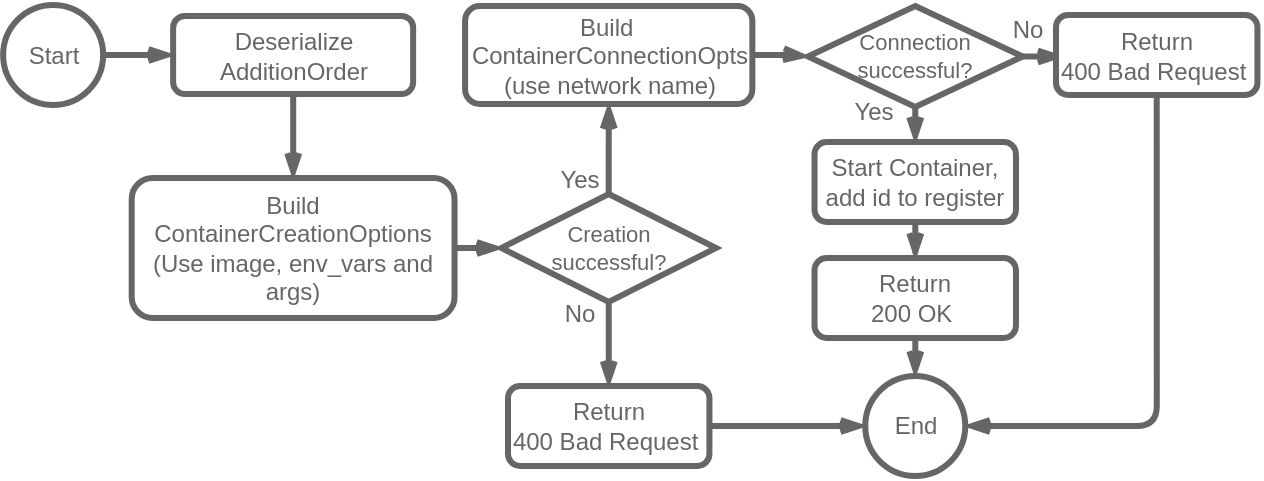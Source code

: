 <mxfile version="22.1.16" type="device">
  <diagram name="Página-1" id="O7MBfEGZBoNdr1yW5oVu">
    <mxGraphModel dx="1434" dy="907" grid="1" gridSize="10" guides="1" tooltips="1" connect="1" arrows="1" fold="1" page="1" pageScale="1" pageWidth="827" pageHeight="1169" math="0" shadow="0">
      <root>
        <mxCell id="0" />
        <mxCell id="1" parent="0" />
        <mxCell id="24-RcjtqaWTgur0IXHR3-46" style="edgeStyle=orthogonalEdgeStyle;shape=connector;curved=0;rounded=1;orthogonalLoop=1;jettySize=auto;html=1;labelBackgroundColor=default;strokeColor=#666666;strokeWidth=3;align=center;verticalAlign=middle;fontFamily=Helvetica;fontSize=12;fontColor=#666666;endArrow=openThin;endFill=0;fillColor=#FAE5C7;" parent="1" source="24-RcjtqaWTgur0IXHR3-42" target="24-RcjtqaWTgur0IXHR3-45" edge="1">
          <mxGeometry relative="1" as="geometry" />
        </mxCell>
        <mxCell id="24-RcjtqaWTgur0IXHR3-42" value="Deserialize AdditionOrder" style="rounded=1;whiteSpace=wrap;html=1;strokeColor=#666666;fontColor=#666666;fillColor=#FFFFFF;strokeWidth=3;" parent="1" vertex="1">
          <mxGeometry x="238.57" y="600" width="120" height="39" as="geometry" />
        </mxCell>
        <mxCell id="24-RcjtqaWTgur0IXHR3-44" style="edgeStyle=orthogonalEdgeStyle;shape=connector;curved=0;rounded=1;orthogonalLoop=1;jettySize=auto;html=1;labelBackgroundColor=default;strokeColor=#666666;strokeWidth=3;align=center;verticalAlign=middle;fontFamily=Helvetica;fontSize=12;fontColor=#666666;endArrow=openThin;endFill=0;fillColor=#FAE5C7;" parent="1" source="24-RcjtqaWTgur0IXHR3-43" target="24-RcjtqaWTgur0IXHR3-42" edge="1">
          <mxGeometry relative="1" as="geometry" />
        </mxCell>
        <mxCell id="24-RcjtqaWTgur0IXHR3-43" value="Start" style="ellipse;whiteSpace=wrap;html=1;aspect=fixed;strokeColor=#666666;fontColor=#666666;fillColor=#FFFFFF;strokeWidth=3;" parent="1" vertex="1">
          <mxGeometry x="153.57" y="594.5" width="50" height="50" as="geometry" />
        </mxCell>
        <mxCell id="24-RcjtqaWTgur0IXHR3-48" style="edgeStyle=orthogonalEdgeStyle;shape=connector;curved=0;rounded=1;orthogonalLoop=1;jettySize=auto;html=1;labelBackgroundColor=default;strokeColor=#666666;strokeWidth=3;align=center;verticalAlign=middle;fontFamily=Helvetica;fontSize=12;fontColor=#666666;endArrow=openThin;endFill=0;fillColor=#FAE5C7;" parent="1" source="24-RcjtqaWTgur0IXHR3-45" target="24-RcjtqaWTgur0IXHR3-47" edge="1">
          <mxGeometry relative="1" as="geometry" />
        </mxCell>
        <mxCell id="24-RcjtqaWTgur0IXHR3-45" value="Build ContainerCreationOptions &lt;br&gt;(Use image, env_vars and args)" style="rounded=1;whiteSpace=wrap;html=1;strokeColor=#666666;fontColor=#666666;fillColor=#FFFFFF;strokeWidth=3;" parent="1" vertex="1">
          <mxGeometry x="217.85" y="681" width="161.43" height="70" as="geometry" />
        </mxCell>
        <mxCell id="24-RcjtqaWTgur0IXHR3-53" style="edgeStyle=orthogonalEdgeStyle;shape=connector;curved=0;rounded=1;orthogonalLoop=1;jettySize=auto;html=1;exitX=0.5;exitY=1;exitDx=0;exitDy=0;labelBackgroundColor=default;strokeColor=#666666;strokeWidth=3;align=center;verticalAlign=middle;fontFamily=Helvetica;fontSize=12;fontColor=#666666;endArrow=openThin;endFill=0;fillColor=#FAE5C7;" parent="1" source="24-RcjtqaWTgur0IXHR3-47" target="24-RcjtqaWTgur0IXHR3-50" edge="1">
          <mxGeometry relative="1" as="geometry" />
        </mxCell>
        <mxCell id="24-RcjtqaWTgur0IXHR3-58" style="edgeStyle=orthogonalEdgeStyle;shape=connector;curved=0;rounded=1;orthogonalLoop=1;jettySize=auto;html=1;labelBackgroundColor=default;strokeColor=#666666;strokeWidth=3;align=center;verticalAlign=middle;fontFamily=Helvetica;fontSize=12;fontColor=#666666;endArrow=openThin;endFill=0;fillColor=#FAE5C7;" parent="1" source="24-RcjtqaWTgur0IXHR3-47" target="24-RcjtqaWTgur0IXHR3-57" edge="1">
          <mxGeometry relative="1" as="geometry" />
        </mxCell>
        <mxCell id="24-RcjtqaWTgur0IXHR3-47" value="Creation &lt;br&gt;successful?" style="rhombus;whiteSpace=wrap;html=1;rounded=0;strokeColor=#666666;strokeWidth=3;align=center;verticalAlign=middle;fontFamily=Helvetica;fontSize=11;fontColor=#666666;fillColor=#FFFFFF;spacingTop=-1;" parent="1" vertex="1">
          <mxGeometry x="402.73" y="689" width="107.27" height="54" as="geometry" />
        </mxCell>
        <mxCell id="24-RcjtqaWTgur0IXHR3-56" value="" style="edgeStyle=orthogonalEdgeStyle;shape=connector;curved=0;rounded=1;orthogonalLoop=1;jettySize=auto;html=1;labelBackgroundColor=default;strokeColor=#666666;strokeWidth=3;align=center;verticalAlign=middle;fontFamily=Helvetica;fontSize=12;fontColor=#666666;endArrow=openThin;endFill=0;fillColor=#FAE5C7;" parent="1" source="24-RcjtqaWTgur0IXHR3-50" target="24-RcjtqaWTgur0IXHR3-54" edge="1">
          <mxGeometry relative="1" as="geometry" />
        </mxCell>
        <mxCell id="24-RcjtqaWTgur0IXHR3-50" value="Return &lt;br&gt;400 Bad Request&amp;nbsp;" style="rounded=1;whiteSpace=wrap;html=1;strokeColor=#666666;fontColor=#666666;fillColor=#FFFFFF;strokeWidth=3;" parent="1" vertex="1">
          <mxGeometry x="406" y="785" width="100.72" height="40" as="geometry" />
        </mxCell>
        <mxCell id="24-RcjtqaWTgur0IXHR3-54" value="End" style="ellipse;whiteSpace=wrap;html=1;aspect=fixed;strokeColor=#666666;fontColor=#666666;fillColor=#FFFFFF;strokeWidth=3;" parent="1" vertex="1">
          <mxGeometry x="584.63" y="780" width="50" height="50" as="geometry" />
        </mxCell>
        <mxCell id="24-RcjtqaWTgur0IXHR3-60" style="edgeStyle=orthogonalEdgeStyle;shape=connector;curved=0;rounded=1;orthogonalLoop=1;jettySize=auto;html=1;labelBackgroundColor=default;strokeColor=#666666;strokeWidth=3;align=center;verticalAlign=middle;fontFamily=Helvetica;fontSize=12;fontColor=#666666;endArrow=openThin;endFill=0;fillColor=#FAE5C7;" parent="1" source="24-RcjtqaWTgur0IXHR3-57" target="24-RcjtqaWTgur0IXHR3-59" edge="1">
          <mxGeometry relative="1" as="geometry" />
        </mxCell>
        <mxCell id="24-RcjtqaWTgur0IXHR3-57" value="Build&amp;nbsp;&lt;br&gt;ContainerConnectionOpts&lt;br&gt;(use network name)" style="rounded=1;whiteSpace=wrap;html=1;strokeColor=#666666;fontColor=#666666;fillColor=#FFFFFF;strokeWidth=3;" parent="1" vertex="1">
          <mxGeometry x="384.55" y="595" width="143.63" height="49" as="geometry" />
        </mxCell>
        <mxCell id="24-RcjtqaWTgur0IXHR3-62" value="" style="edgeStyle=orthogonalEdgeStyle;shape=connector;curved=0;rounded=1;orthogonalLoop=1;jettySize=auto;html=1;labelBackgroundColor=default;strokeColor=#666666;strokeWidth=3;align=center;verticalAlign=middle;fontFamily=Helvetica;fontSize=12;fontColor=#666666;endArrow=openThin;endFill=0;fillColor=#FAE5C7;" parent="1" source="24-RcjtqaWTgur0IXHR3-59" target="24-RcjtqaWTgur0IXHR3-61" edge="1">
          <mxGeometry relative="1" as="geometry" />
        </mxCell>
        <mxCell id="24-RcjtqaWTgur0IXHR3-65" style="edgeStyle=orthogonalEdgeStyle;shape=connector;curved=0;rounded=1;orthogonalLoop=1;jettySize=auto;html=1;exitX=0.5;exitY=1;exitDx=0;exitDy=0;entryX=0.5;entryY=0;entryDx=0;entryDy=0;labelBackgroundColor=default;strokeColor=#666666;strokeWidth=3;align=center;verticalAlign=middle;fontFamily=Helvetica;fontSize=12;fontColor=#666666;endArrow=openThin;endFill=0;fillColor=#FAE5C7;" parent="1" source="24-RcjtqaWTgur0IXHR3-59" target="24-RcjtqaWTgur0IXHR3-64" edge="1">
          <mxGeometry relative="1" as="geometry" />
        </mxCell>
        <mxCell id="24-RcjtqaWTgur0IXHR3-59" value="Connection&lt;br&gt;successful?" style="rhombus;whiteSpace=wrap;html=1;rounded=0;strokeColor=#666666;strokeWidth=3;align=center;verticalAlign=middle;fontFamily=Helvetica;fontSize=11;fontColor=#666666;fillColor=#FFFFFF;spacingTop=-1;" parent="1" vertex="1">
          <mxGeometry x="556" y="595" width="107.27" height="50.5" as="geometry" />
        </mxCell>
        <mxCell id="24-RcjtqaWTgur0IXHR3-63" style="edgeStyle=orthogonalEdgeStyle;shape=connector;curved=0;rounded=1;orthogonalLoop=1;jettySize=auto;html=1;exitX=0.5;exitY=1;exitDx=0;exitDy=0;entryX=1;entryY=0.5;entryDx=0;entryDy=0;labelBackgroundColor=default;strokeColor=#666666;strokeWidth=3;align=center;verticalAlign=middle;fontFamily=Helvetica;fontSize=12;fontColor=#666666;endArrow=openThin;endFill=0;fillColor=#FAE5C7;" parent="1" source="24-RcjtqaWTgur0IXHR3-61" target="24-RcjtqaWTgur0IXHR3-54" edge="1">
          <mxGeometry relative="1" as="geometry" />
        </mxCell>
        <mxCell id="24-RcjtqaWTgur0IXHR3-61" value="Return &lt;br&gt;400 Bad Request&amp;nbsp;" style="rounded=1;whiteSpace=wrap;html=1;strokeColor=#666666;fontColor=#666666;fillColor=#FFFFFF;strokeWidth=3;" parent="1" vertex="1">
          <mxGeometry x="680" y="599.5" width="100.72" height="40" as="geometry" />
        </mxCell>
        <mxCell id="24-RcjtqaWTgur0IXHR3-66" style="edgeStyle=orthogonalEdgeStyle;shape=connector;curved=0;rounded=1;orthogonalLoop=1;jettySize=auto;html=1;labelBackgroundColor=default;strokeColor=#666666;strokeWidth=3;align=center;verticalAlign=middle;fontFamily=Helvetica;fontSize=12;fontColor=#666666;endArrow=openThin;endFill=0;fillColor=#FAE5C7;" parent="1" source="24-RcjtqaWTgur0IXHR3-64" target="24-RcjtqaWTgur0IXHR3-67" edge="1">
          <mxGeometry relative="1" as="geometry">
            <mxPoint x="609.63" y="730" as="targetPoint" />
          </mxGeometry>
        </mxCell>
        <mxCell id="24-RcjtqaWTgur0IXHR3-64" value="Start Container, add id to register" style="rounded=1;whiteSpace=wrap;html=1;strokeColor=#666666;fontColor=#666666;fillColor=#FFFFFF;strokeWidth=3;" parent="1" vertex="1">
          <mxGeometry x="559.27" y="663" width="100.72" height="40" as="geometry" />
        </mxCell>
        <mxCell id="24-RcjtqaWTgur0IXHR3-69" value="" style="edgeStyle=orthogonalEdgeStyle;shape=connector;curved=0;rounded=1;orthogonalLoop=1;jettySize=auto;html=1;labelBackgroundColor=default;strokeColor=#666666;strokeWidth=3;align=center;verticalAlign=middle;fontFamily=Helvetica;fontSize=12;fontColor=#666666;endArrow=openThin;endFill=0;fillColor=#FAE5C7;" parent="1" source="24-RcjtqaWTgur0IXHR3-67" target="24-RcjtqaWTgur0IXHR3-54" edge="1">
          <mxGeometry relative="1" as="geometry">
            <Array as="points">
              <mxPoint x="610" y="770" />
              <mxPoint x="610" y="770" />
            </Array>
          </mxGeometry>
        </mxCell>
        <mxCell id="24-RcjtqaWTgur0IXHR3-67" value="Return &lt;br&gt;200 OK&amp;nbsp;" style="rounded=1;whiteSpace=wrap;html=1;strokeColor=#666666;fontColor=#666666;fillColor=#FFFFFF;strokeWidth=3;" parent="1" vertex="1">
          <mxGeometry x="559.27" y="721" width="100.72" height="40" as="geometry" />
        </mxCell>
        <mxCell id="GGnWyou7yyoBPi_gtJ1--1" value="&lt;font color=&quot;#666666&quot;&gt;No&lt;/font&gt;" style="text;html=1;strokeColor=none;fillColor=none;align=center;verticalAlign=middle;whiteSpace=wrap;rounded=0;" parent="1" vertex="1">
          <mxGeometry x="412" y="734" width="60" height="30" as="geometry" />
        </mxCell>
        <mxCell id="GGnWyou7yyoBPi_gtJ1--2" value="&lt;font color=&quot;#666666&quot;&gt;Yes&lt;/font&gt;" style="text;html=1;strokeColor=none;fillColor=none;align=center;verticalAlign=middle;whiteSpace=wrap;rounded=0;" parent="1" vertex="1">
          <mxGeometry x="411.73" y="667" width="60" height="30" as="geometry" />
        </mxCell>
        <mxCell id="GGnWyou7yyoBPi_gtJ1--3" value="&lt;font color=&quot;#666666&quot;&gt;Yes&lt;/font&gt;" style="text;html=1;strokeColor=none;fillColor=none;align=center;verticalAlign=middle;whiteSpace=wrap;rounded=0;" parent="1" vertex="1">
          <mxGeometry x="559.27" y="633" width="60" height="30" as="geometry" />
        </mxCell>
        <mxCell id="GGnWyou7yyoBPi_gtJ1--5" value="&lt;font color=&quot;#666666&quot;&gt;No&lt;/font&gt;" style="text;html=1;strokeColor=none;fillColor=none;align=center;verticalAlign=middle;whiteSpace=wrap;rounded=0;" parent="1" vertex="1">
          <mxGeometry x="635.63" y="592" width="60" height="30" as="geometry" />
        </mxCell>
      </root>
    </mxGraphModel>
  </diagram>
</mxfile>
